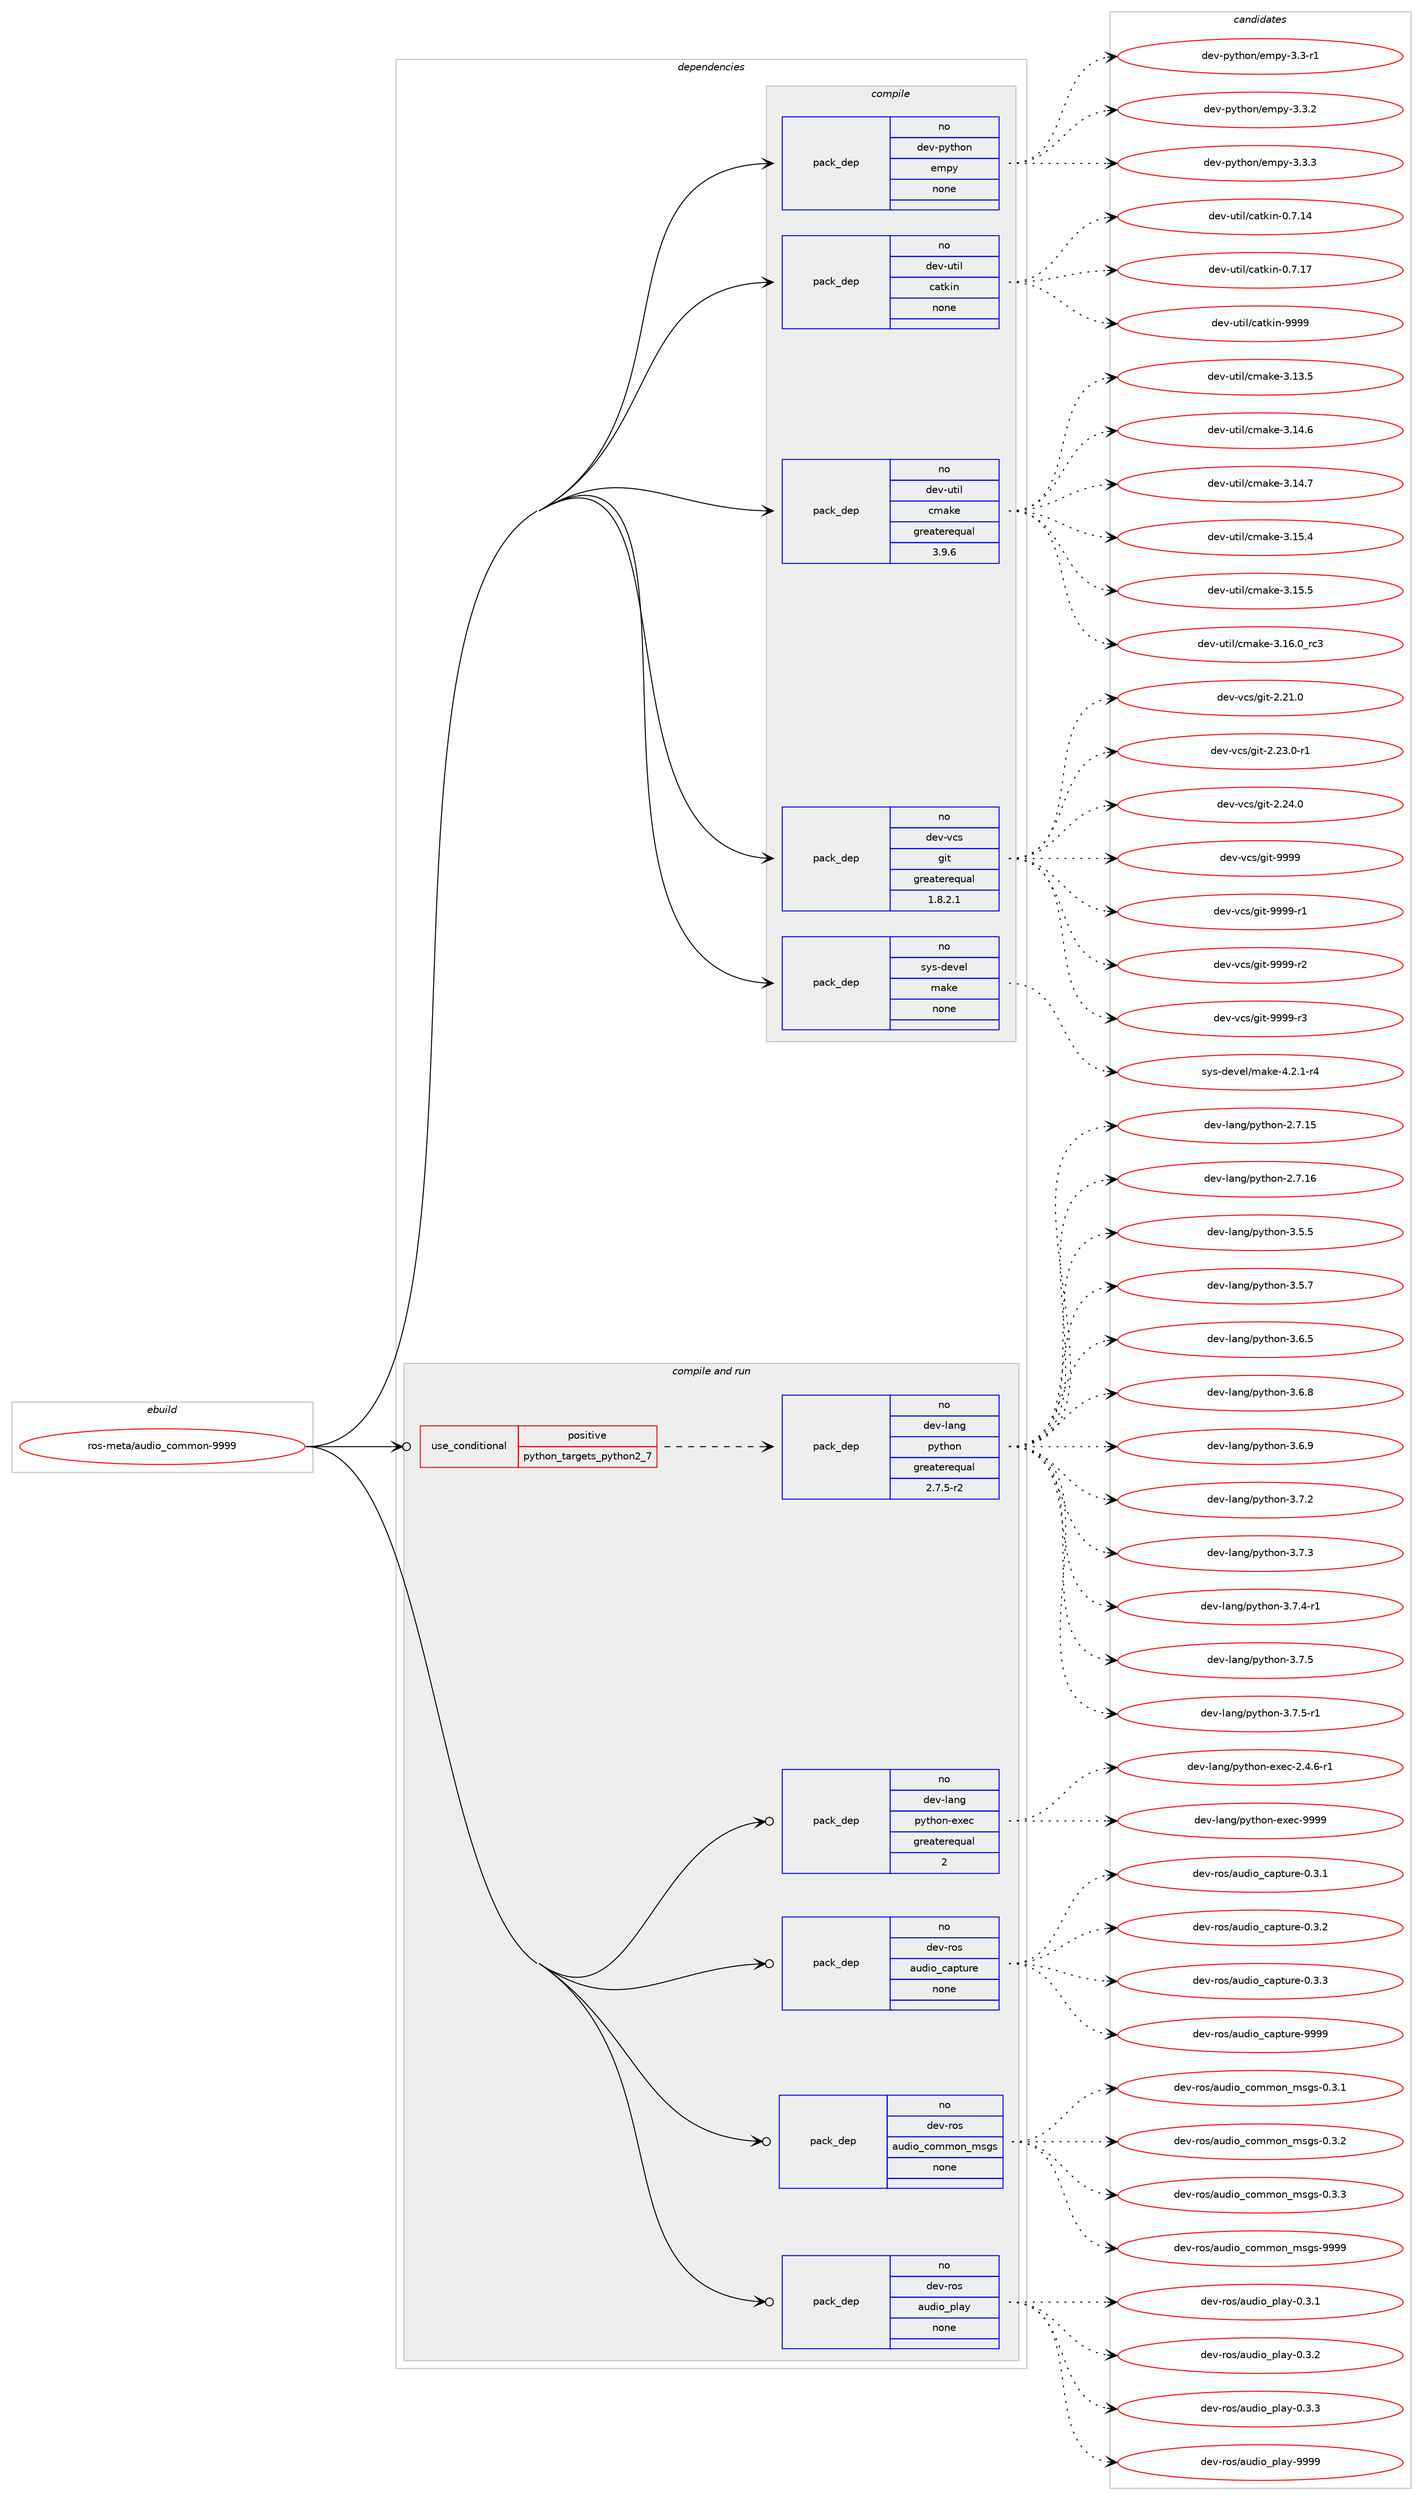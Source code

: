 digraph prolog {

# *************
# Graph options
# *************

newrank=true;
concentrate=true;
compound=true;
graph [rankdir=LR,fontname=Helvetica,fontsize=10,ranksep=1.5];#, ranksep=2.5, nodesep=0.2];
edge  [arrowhead=vee];
node  [fontname=Helvetica,fontsize=10];

# **********
# The ebuild
# **********

subgraph cluster_leftcol {
color=gray;
rank=same;
label=<<i>ebuild</i>>;
id [label="ros-meta/audio_common-9999", color=red, width=4, href="../ros-meta/audio_common-9999.svg"];
}

# ****************
# The dependencies
# ****************

subgraph cluster_midcol {
color=gray;
label=<<i>dependencies</i>>;
subgraph cluster_compile {
fillcolor="#eeeeee";
style=filled;
label=<<i>compile</i>>;
subgraph pack624757 {
dependency845990 [label=<<TABLE BORDER="0" CELLBORDER="1" CELLSPACING="0" CELLPADDING="4" WIDTH="220"><TR><TD ROWSPAN="6" CELLPADDING="30">pack_dep</TD></TR><TR><TD WIDTH="110">no</TD></TR><TR><TD>dev-python</TD></TR><TR><TD>empy</TD></TR><TR><TD>none</TD></TR><TR><TD></TD></TR></TABLE>>, shape=none, color=blue];
}
id:e -> dependency845990:w [weight=20,style="solid",arrowhead="vee"];
subgraph pack624758 {
dependency845991 [label=<<TABLE BORDER="0" CELLBORDER="1" CELLSPACING="0" CELLPADDING="4" WIDTH="220"><TR><TD ROWSPAN="6" CELLPADDING="30">pack_dep</TD></TR><TR><TD WIDTH="110">no</TD></TR><TR><TD>dev-util</TD></TR><TR><TD>catkin</TD></TR><TR><TD>none</TD></TR><TR><TD></TD></TR></TABLE>>, shape=none, color=blue];
}
id:e -> dependency845991:w [weight=20,style="solid",arrowhead="vee"];
subgraph pack624759 {
dependency845992 [label=<<TABLE BORDER="0" CELLBORDER="1" CELLSPACING="0" CELLPADDING="4" WIDTH="220"><TR><TD ROWSPAN="6" CELLPADDING="30">pack_dep</TD></TR><TR><TD WIDTH="110">no</TD></TR><TR><TD>dev-util</TD></TR><TR><TD>cmake</TD></TR><TR><TD>greaterequal</TD></TR><TR><TD>3.9.6</TD></TR></TABLE>>, shape=none, color=blue];
}
id:e -> dependency845992:w [weight=20,style="solid",arrowhead="vee"];
subgraph pack624760 {
dependency845993 [label=<<TABLE BORDER="0" CELLBORDER="1" CELLSPACING="0" CELLPADDING="4" WIDTH="220"><TR><TD ROWSPAN="6" CELLPADDING="30">pack_dep</TD></TR><TR><TD WIDTH="110">no</TD></TR><TR><TD>dev-vcs</TD></TR><TR><TD>git</TD></TR><TR><TD>greaterequal</TD></TR><TR><TD>1.8.2.1</TD></TR></TABLE>>, shape=none, color=blue];
}
id:e -> dependency845993:w [weight=20,style="solid",arrowhead="vee"];
subgraph pack624761 {
dependency845994 [label=<<TABLE BORDER="0" CELLBORDER="1" CELLSPACING="0" CELLPADDING="4" WIDTH="220"><TR><TD ROWSPAN="6" CELLPADDING="30">pack_dep</TD></TR><TR><TD WIDTH="110">no</TD></TR><TR><TD>sys-devel</TD></TR><TR><TD>make</TD></TR><TR><TD>none</TD></TR><TR><TD></TD></TR></TABLE>>, shape=none, color=blue];
}
id:e -> dependency845994:w [weight=20,style="solid",arrowhead="vee"];
}
subgraph cluster_compileandrun {
fillcolor="#eeeeee";
style=filled;
label=<<i>compile and run</i>>;
subgraph cond206299 {
dependency845995 [label=<<TABLE BORDER="0" CELLBORDER="1" CELLSPACING="0" CELLPADDING="4"><TR><TD ROWSPAN="3" CELLPADDING="10">use_conditional</TD></TR><TR><TD>positive</TD></TR><TR><TD>python_targets_python2_7</TD></TR></TABLE>>, shape=none, color=red];
subgraph pack624762 {
dependency845996 [label=<<TABLE BORDER="0" CELLBORDER="1" CELLSPACING="0" CELLPADDING="4" WIDTH="220"><TR><TD ROWSPAN="6" CELLPADDING="30">pack_dep</TD></TR><TR><TD WIDTH="110">no</TD></TR><TR><TD>dev-lang</TD></TR><TR><TD>python</TD></TR><TR><TD>greaterequal</TD></TR><TR><TD>2.7.5-r2</TD></TR></TABLE>>, shape=none, color=blue];
}
dependency845995:e -> dependency845996:w [weight=20,style="dashed",arrowhead="vee"];
}
id:e -> dependency845995:w [weight=20,style="solid",arrowhead="odotvee"];
subgraph pack624763 {
dependency845997 [label=<<TABLE BORDER="0" CELLBORDER="1" CELLSPACING="0" CELLPADDING="4" WIDTH="220"><TR><TD ROWSPAN="6" CELLPADDING="30">pack_dep</TD></TR><TR><TD WIDTH="110">no</TD></TR><TR><TD>dev-lang</TD></TR><TR><TD>python-exec</TD></TR><TR><TD>greaterequal</TD></TR><TR><TD>2</TD></TR></TABLE>>, shape=none, color=blue];
}
id:e -> dependency845997:w [weight=20,style="solid",arrowhead="odotvee"];
subgraph pack624764 {
dependency845998 [label=<<TABLE BORDER="0" CELLBORDER="1" CELLSPACING="0" CELLPADDING="4" WIDTH="220"><TR><TD ROWSPAN="6" CELLPADDING="30">pack_dep</TD></TR><TR><TD WIDTH="110">no</TD></TR><TR><TD>dev-ros</TD></TR><TR><TD>audio_capture</TD></TR><TR><TD>none</TD></TR><TR><TD></TD></TR></TABLE>>, shape=none, color=blue];
}
id:e -> dependency845998:w [weight=20,style="solid",arrowhead="odotvee"];
subgraph pack624765 {
dependency845999 [label=<<TABLE BORDER="0" CELLBORDER="1" CELLSPACING="0" CELLPADDING="4" WIDTH="220"><TR><TD ROWSPAN="6" CELLPADDING="30">pack_dep</TD></TR><TR><TD WIDTH="110">no</TD></TR><TR><TD>dev-ros</TD></TR><TR><TD>audio_common_msgs</TD></TR><TR><TD>none</TD></TR><TR><TD></TD></TR></TABLE>>, shape=none, color=blue];
}
id:e -> dependency845999:w [weight=20,style="solid",arrowhead="odotvee"];
subgraph pack624766 {
dependency846000 [label=<<TABLE BORDER="0" CELLBORDER="1" CELLSPACING="0" CELLPADDING="4" WIDTH="220"><TR><TD ROWSPAN="6" CELLPADDING="30">pack_dep</TD></TR><TR><TD WIDTH="110">no</TD></TR><TR><TD>dev-ros</TD></TR><TR><TD>audio_play</TD></TR><TR><TD>none</TD></TR><TR><TD></TD></TR></TABLE>>, shape=none, color=blue];
}
id:e -> dependency846000:w [weight=20,style="solid",arrowhead="odotvee"];
}
subgraph cluster_run {
fillcolor="#eeeeee";
style=filled;
label=<<i>run</i>>;
}
}

# **************
# The candidates
# **************

subgraph cluster_choices {
rank=same;
color=gray;
label=<<i>candidates</i>>;

subgraph choice624757 {
color=black;
nodesep=1;
choice1001011184511212111610411111047101109112121455146514511449 [label="dev-python/empy-3.3-r1", color=red, width=4,href="../dev-python/empy-3.3-r1.svg"];
choice1001011184511212111610411111047101109112121455146514650 [label="dev-python/empy-3.3.2", color=red, width=4,href="../dev-python/empy-3.3.2.svg"];
choice1001011184511212111610411111047101109112121455146514651 [label="dev-python/empy-3.3.3", color=red, width=4,href="../dev-python/empy-3.3.3.svg"];
dependency845990:e -> choice1001011184511212111610411111047101109112121455146514511449:w [style=dotted,weight="100"];
dependency845990:e -> choice1001011184511212111610411111047101109112121455146514650:w [style=dotted,weight="100"];
dependency845990:e -> choice1001011184511212111610411111047101109112121455146514651:w [style=dotted,weight="100"];
}
subgraph choice624758 {
color=black;
nodesep=1;
choice1001011184511711610510847999711610710511045484655464952 [label="dev-util/catkin-0.7.14", color=red, width=4,href="../dev-util/catkin-0.7.14.svg"];
choice1001011184511711610510847999711610710511045484655464955 [label="dev-util/catkin-0.7.17", color=red, width=4,href="../dev-util/catkin-0.7.17.svg"];
choice100101118451171161051084799971161071051104557575757 [label="dev-util/catkin-9999", color=red, width=4,href="../dev-util/catkin-9999.svg"];
dependency845991:e -> choice1001011184511711610510847999711610710511045484655464952:w [style=dotted,weight="100"];
dependency845991:e -> choice1001011184511711610510847999711610710511045484655464955:w [style=dotted,weight="100"];
dependency845991:e -> choice100101118451171161051084799971161071051104557575757:w [style=dotted,weight="100"];
}
subgraph choice624759 {
color=black;
nodesep=1;
choice1001011184511711610510847991099710710145514649514653 [label="dev-util/cmake-3.13.5", color=red, width=4,href="../dev-util/cmake-3.13.5.svg"];
choice1001011184511711610510847991099710710145514649524654 [label="dev-util/cmake-3.14.6", color=red, width=4,href="../dev-util/cmake-3.14.6.svg"];
choice1001011184511711610510847991099710710145514649524655 [label="dev-util/cmake-3.14.7", color=red, width=4,href="../dev-util/cmake-3.14.7.svg"];
choice1001011184511711610510847991099710710145514649534652 [label="dev-util/cmake-3.15.4", color=red, width=4,href="../dev-util/cmake-3.15.4.svg"];
choice1001011184511711610510847991099710710145514649534653 [label="dev-util/cmake-3.15.5", color=red, width=4,href="../dev-util/cmake-3.15.5.svg"];
choice1001011184511711610510847991099710710145514649544648951149951 [label="dev-util/cmake-3.16.0_rc3", color=red, width=4,href="../dev-util/cmake-3.16.0_rc3.svg"];
dependency845992:e -> choice1001011184511711610510847991099710710145514649514653:w [style=dotted,weight="100"];
dependency845992:e -> choice1001011184511711610510847991099710710145514649524654:w [style=dotted,weight="100"];
dependency845992:e -> choice1001011184511711610510847991099710710145514649524655:w [style=dotted,weight="100"];
dependency845992:e -> choice1001011184511711610510847991099710710145514649534652:w [style=dotted,weight="100"];
dependency845992:e -> choice1001011184511711610510847991099710710145514649534653:w [style=dotted,weight="100"];
dependency845992:e -> choice1001011184511711610510847991099710710145514649544648951149951:w [style=dotted,weight="100"];
}
subgraph choice624760 {
color=black;
nodesep=1;
choice10010111845118991154710310511645504650494648 [label="dev-vcs/git-2.21.0", color=red, width=4,href="../dev-vcs/git-2.21.0.svg"];
choice100101118451189911547103105116455046505146484511449 [label="dev-vcs/git-2.23.0-r1", color=red, width=4,href="../dev-vcs/git-2.23.0-r1.svg"];
choice10010111845118991154710310511645504650524648 [label="dev-vcs/git-2.24.0", color=red, width=4,href="../dev-vcs/git-2.24.0.svg"];
choice1001011184511899115471031051164557575757 [label="dev-vcs/git-9999", color=red, width=4,href="../dev-vcs/git-9999.svg"];
choice10010111845118991154710310511645575757574511449 [label="dev-vcs/git-9999-r1", color=red, width=4,href="../dev-vcs/git-9999-r1.svg"];
choice10010111845118991154710310511645575757574511450 [label="dev-vcs/git-9999-r2", color=red, width=4,href="../dev-vcs/git-9999-r2.svg"];
choice10010111845118991154710310511645575757574511451 [label="dev-vcs/git-9999-r3", color=red, width=4,href="../dev-vcs/git-9999-r3.svg"];
dependency845993:e -> choice10010111845118991154710310511645504650494648:w [style=dotted,weight="100"];
dependency845993:e -> choice100101118451189911547103105116455046505146484511449:w [style=dotted,weight="100"];
dependency845993:e -> choice10010111845118991154710310511645504650524648:w [style=dotted,weight="100"];
dependency845993:e -> choice1001011184511899115471031051164557575757:w [style=dotted,weight="100"];
dependency845993:e -> choice10010111845118991154710310511645575757574511449:w [style=dotted,weight="100"];
dependency845993:e -> choice10010111845118991154710310511645575757574511450:w [style=dotted,weight="100"];
dependency845993:e -> choice10010111845118991154710310511645575757574511451:w [style=dotted,weight="100"];
}
subgraph choice624761 {
color=black;
nodesep=1;
choice1151211154510010111810110847109971071014552465046494511452 [label="sys-devel/make-4.2.1-r4", color=red, width=4,href="../sys-devel/make-4.2.1-r4.svg"];
dependency845994:e -> choice1151211154510010111810110847109971071014552465046494511452:w [style=dotted,weight="100"];
}
subgraph choice624762 {
color=black;
nodesep=1;
choice10010111845108971101034711212111610411111045504655464953 [label="dev-lang/python-2.7.15", color=red, width=4,href="../dev-lang/python-2.7.15.svg"];
choice10010111845108971101034711212111610411111045504655464954 [label="dev-lang/python-2.7.16", color=red, width=4,href="../dev-lang/python-2.7.16.svg"];
choice100101118451089711010347112121116104111110455146534653 [label="dev-lang/python-3.5.5", color=red, width=4,href="../dev-lang/python-3.5.5.svg"];
choice100101118451089711010347112121116104111110455146534655 [label="dev-lang/python-3.5.7", color=red, width=4,href="../dev-lang/python-3.5.7.svg"];
choice100101118451089711010347112121116104111110455146544653 [label="dev-lang/python-3.6.5", color=red, width=4,href="../dev-lang/python-3.6.5.svg"];
choice100101118451089711010347112121116104111110455146544656 [label="dev-lang/python-3.6.8", color=red, width=4,href="../dev-lang/python-3.6.8.svg"];
choice100101118451089711010347112121116104111110455146544657 [label="dev-lang/python-3.6.9", color=red, width=4,href="../dev-lang/python-3.6.9.svg"];
choice100101118451089711010347112121116104111110455146554650 [label="dev-lang/python-3.7.2", color=red, width=4,href="../dev-lang/python-3.7.2.svg"];
choice100101118451089711010347112121116104111110455146554651 [label="dev-lang/python-3.7.3", color=red, width=4,href="../dev-lang/python-3.7.3.svg"];
choice1001011184510897110103471121211161041111104551465546524511449 [label="dev-lang/python-3.7.4-r1", color=red, width=4,href="../dev-lang/python-3.7.4-r1.svg"];
choice100101118451089711010347112121116104111110455146554653 [label="dev-lang/python-3.7.5", color=red, width=4,href="../dev-lang/python-3.7.5.svg"];
choice1001011184510897110103471121211161041111104551465546534511449 [label="dev-lang/python-3.7.5-r1", color=red, width=4,href="../dev-lang/python-3.7.5-r1.svg"];
dependency845996:e -> choice10010111845108971101034711212111610411111045504655464953:w [style=dotted,weight="100"];
dependency845996:e -> choice10010111845108971101034711212111610411111045504655464954:w [style=dotted,weight="100"];
dependency845996:e -> choice100101118451089711010347112121116104111110455146534653:w [style=dotted,weight="100"];
dependency845996:e -> choice100101118451089711010347112121116104111110455146534655:w [style=dotted,weight="100"];
dependency845996:e -> choice100101118451089711010347112121116104111110455146544653:w [style=dotted,weight="100"];
dependency845996:e -> choice100101118451089711010347112121116104111110455146544656:w [style=dotted,weight="100"];
dependency845996:e -> choice100101118451089711010347112121116104111110455146544657:w [style=dotted,weight="100"];
dependency845996:e -> choice100101118451089711010347112121116104111110455146554650:w [style=dotted,weight="100"];
dependency845996:e -> choice100101118451089711010347112121116104111110455146554651:w [style=dotted,weight="100"];
dependency845996:e -> choice1001011184510897110103471121211161041111104551465546524511449:w [style=dotted,weight="100"];
dependency845996:e -> choice100101118451089711010347112121116104111110455146554653:w [style=dotted,weight="100"];
dependency845996:e -> choice1001011184510897110103471121211161041111104551465546534511449:w [style=dotted,weight="100"];
}
subgraph choice624763 {
color=black;
nodesep=1;
choice10010111845108971101034711212111610411111045101120101994550465246544511449 [label="dev-lang/python-exec-2.4.6-r1", color=red, width=4,href="../dev-lang/python-exec-2.4.6-r1.svg"];
choice10010111845108971101034711212111610411111045101120101994557575757 [label="dev-lang/python-exec-9999", color=red, width=4,href="../dev-lang/python-exec-9999.svg"];
dependency845997:e -> choice10010111845108971101034711212111610411111045101120101994550465246544511449:w [style=dotted,weight="100"];
dependency845997:e -> choice10010111845108971101034711212111610411111045101120101994557575757:w [style=dotted,weight="100"];
}
subgraph choice624764 {
color=black;
nodesep=1;
choice100101118451141111154797117100105111959997112116117114101454846514649 [label="dev-ros/audio_capture-0.3.1", color=red, width=4,href="../dev-ros/audio_capture-0.3.1.svg"];
choice100101118451141111154797117100105111959997112116117114101454846514650 [label="dev-ros/audio_capture-0.3.2", color=red, width=4,href="../dev-ros/audio_capture-0.3.2.svg"];
choice100101118451141111154797117100105111959997112116117114101454846514651 [label="dev-ros/audio_capture-0.3.3", color=red, width=4,href="../dev-ros/audio_capture-0.3.3.svg"];
choice1001011184511411111547971171001051119599971121161171141014557575757 [label="dev-ros/audio_capture-9999", color=red, width=4,href="../dev-ros/audio_capture-9999.svg"];
dependency845998:e -> choice100101118451141111154797117100105111959997112116117114101454846514649:w [style=dotted,weight="100"];
dependency845998:e -> choice100101118451141111154797117100105111959997112116117114101454846514650:w [style=dotted,weight="100"];
dependency845998:e -> choice100101118451141111154797117100105111959997112116117114101454846514651:w [style=dotted,weight="100"];
dependency845998:e -> choice1001011184511411111547971171001051119599971121161171141014557575757:w [style=dotted,weight="100"];
}
subgraph choice624765 {
color=black;
nodesep=1;
choice100101118451141111154797117100105111959911110910911111095109115103115454846514649 [label="dev-ros/audio_common_msgs-0.3.1", color=red, width=4,href="../dev-ros/audio_common_msgs-0.3.1.svg"];
choice100101118451141111154797117100105111959911110910911111095109115103115454846514650 [label="dev-ros/audio_common_msgs-0.3.2", color=red, width=4,href="../dev-ros/audio_common_msgs-0.3.2.svg"];
choice100101118451141111154797117100105111959911110910911111095109115103115454846514651 [label="dev-ros/audio_common_msgs-0.3.3", color=red, width=4,href="../dev-ros/audio_common_msgs-0.3.3.svg"];
choice1001011184511411111547971171001051119599111109109111110951091151031154557575757 [label="dev-ros/audio_common_msgs-9999", color=red, width=4,href="../dev-ros/audio_common_msgs-9999.svg"];
dependency845999:e -> choice100101118451141111154797117100105111959911110910911111095109115103115454846514649:w [style=dotted,weight="100"];
dependency845999:e -> choice100101118451141111154797117100105111959911110910911111095109115103115454846514650:w [style=dotted,weight="100"];
dependency845999:e -> choice100101118451141111154797117100105111959911110910911111095109115103115454846514651:w [style=dotted,weight="100"];
dependency845999:e -> choice1001011184511411111547971171001051119599111109109111110951091151031154557575757:w [style=dotted,weight="100"];
}
subgraph choice624766 {
color=black;
nodesep=1;
choice1001011184511411111547971171001051119511210897121454846514649 [label="dev-ros/audio_play-0.3.1", color=red, width=4,href="../dev-ros/audio_play-0.3.1.svg"];
choice1001011184511411111547971171001051119511210897121454846514650 [label="dev-ros/audio_play-0.3.2", color=red, width=4,href="../dev-ros/audio_play-0.3.2.svg"];
choice1001011184511411111547971171001051119511210897121454846514651 [label="dev-ros/audio_play-0.3.3", color=red, width=4,href="../dev-ros/audio_play-0.3.3.svg"];
choice10010111845114111115479711710010511195112108971214557575757 [label="dev-ros/audio_play-9999", color=red, width=4,href="../dev-ros/audio_play-9999.svg"];
dependency846000:e -> choice1001011184511411111547971171001051119511210897121454846514649:w [style=dotted,weight="100"];
dependency846000:e -> choice1001011184511411111547971171001051119511210897121454846514650:w [style=dotted,weight="100"];
dependency846000:e -> choice1001011184511411111547971171001051119511210897121454846514651:w [style=dotted,weight="100"];
dependency846000:e -> choice10010111845114111115479711710010511195112108971214557575757:w [style=dotted,weight="100"];
}
}

}
